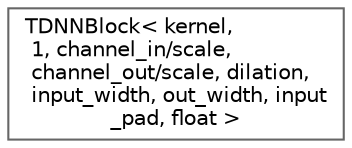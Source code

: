 digraph "Graphical Class Hierarchy"
{
 // LATEX_PDF_SIZE
  bgcolor="transparent";
  edge [fontname=Helvetica,fontsize=10,labelfontname=Helvetica,labelfontsize=10];
  node [fontname=Helvetica,fontsize=10,shape=box,height=0.2,width=0.4];
  rankdir="LR";
  Node0 [id="Node000000",label="TDNNBlock\< kernel,\l 1, channel_in/scale,\l channel_out/scale, dilation,\l input_width, out_width, input\l_pad, float \>",height=0.2,width=0.4,color="grey40", fillcolor="white", style="filled",URL="$class_t_d_n_n_block.html",tooltip=" "];
}
